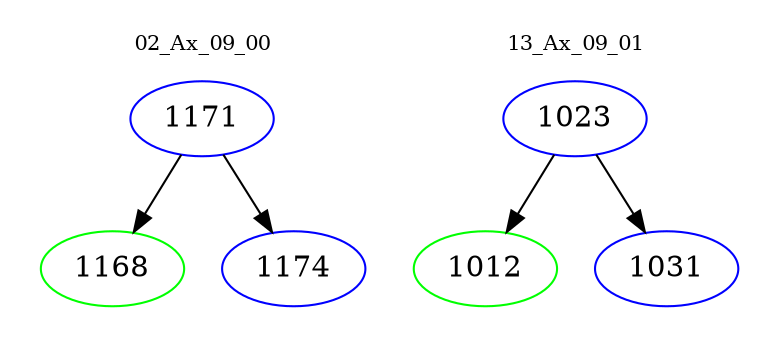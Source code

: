 digraph{
subgraph cluster_0 {
color = white
label = "02_Ax_09_00";
fontsize=10;
T0_1171 [label="1171", color="blue"]
T0_1171 -> T0_1168 [color="black"]
T0_1168 [label="1168", color="green"]
T0_1171 -> T0_1174 [color="black"]
T0_1174 [label="1174", color="blue"]
}
subgraph cluster_1 {
color = white
label = "13_Ax_09_01";
fontsize=10;
T1_1023 [label="1023", color="blue"]
T1_1023 -> T1_1012 [color="black"]
T1_1012 [label="1012", color="green"]
T1_1023 -> T1_1031 [color="black"]
T1_1031 [label="1031", color="blue"]
}
}
